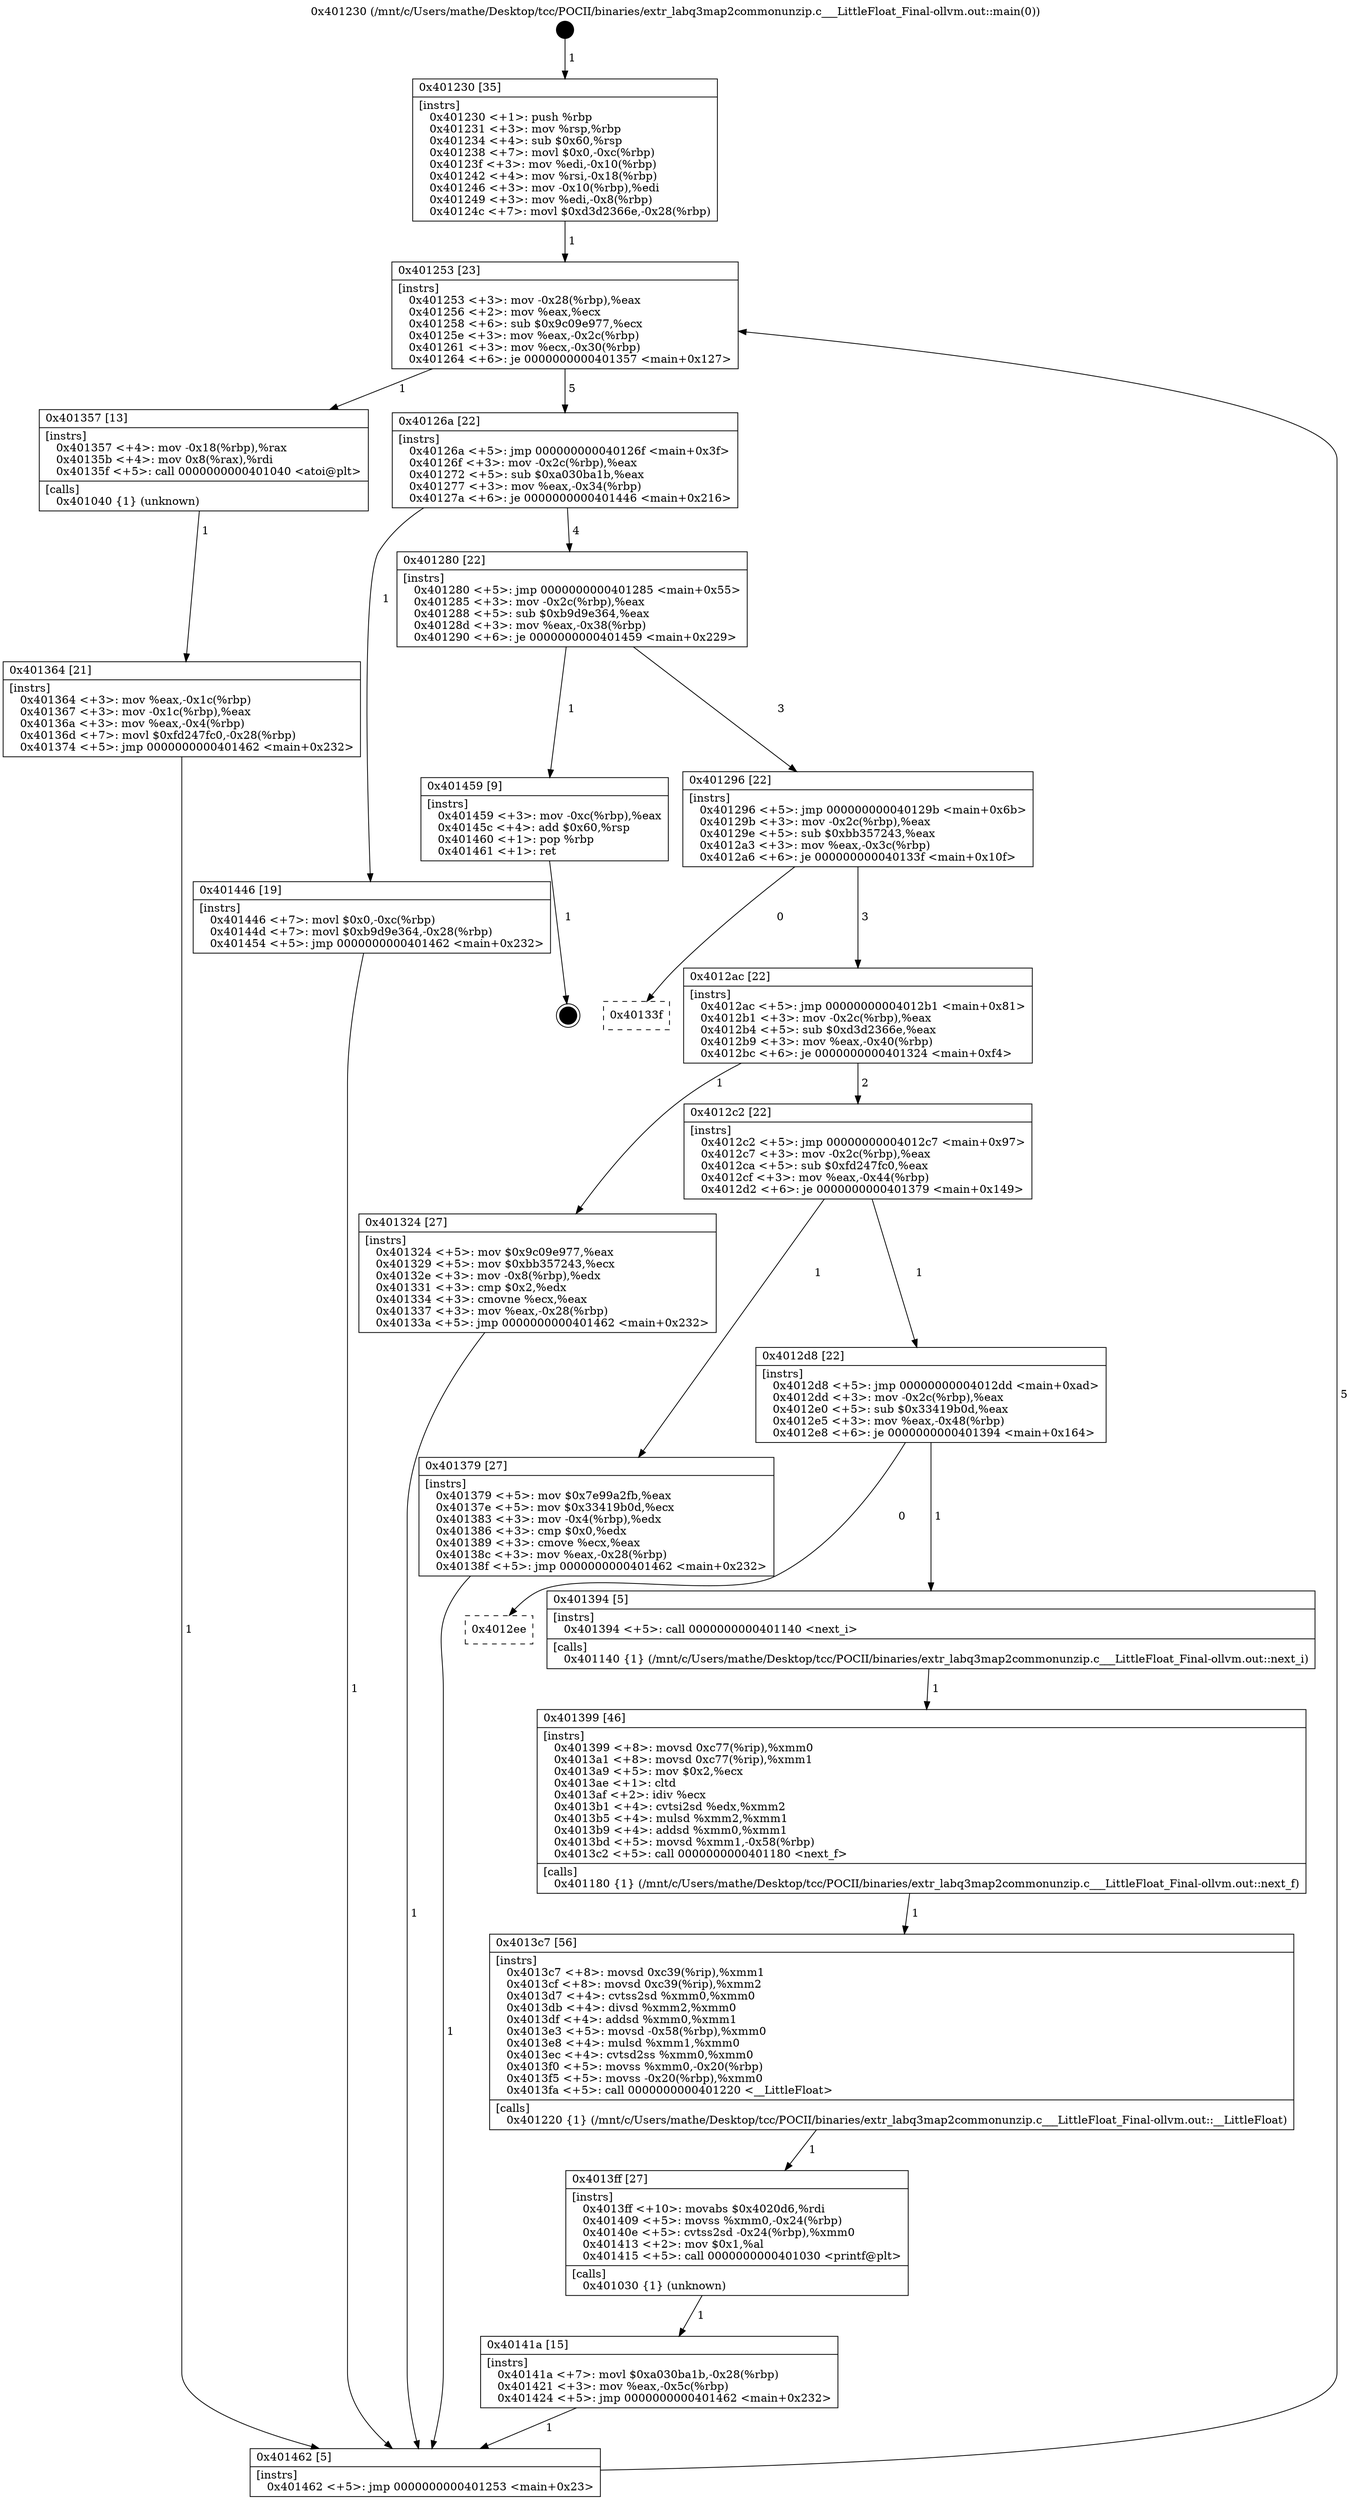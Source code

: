 digraph "0x401230" {
  label = "0x401230 (/mnt/c/Users/mathe/Desktop/tcc/POCII/binaries/extr_labq3map2commonunzip.c___LittleFloat_Final-ollvm.out::main(0))"
  labelloc = "t"
  node[shape=record]

  Entry [label="",width=0.3,height=0.3,shape=circle,fillcolor=black,style=filled]
  "0x401253" [label="{
     0x401253 [23]\l
     | [instrs]\l
     &nbsp;&nbsp;0x401253 \<+3\>: mov -0x28(%rbp),%eax\l
     &nbsp;&nbsp;0x401256 \<+2\>: mov %eax,%ecx\l
     &nbsp;&nbsp;0x401258 \<+6\>: sub $0x9c09e977,%ecx\l
     &nbsp;&nbsp;0x40125e \<+3\>: mov %eax,-0x2c(%rbp)\l
     &nbsp;&nbsp;0x401261 \<+3\>: mov %ecx,-0x30(%rbp)\l
     &nbsp;&nbsp;0x401264 \<+6\>: je 0000000000401357 \<main+0x127\>\l
  }"]
  "0x401357" [label="{
     0x401357 [13]\l
     | [instrs]\l
     &nbsp;&nbsp;0x401357 \<+4\>: mov -0x18(%rbp),%rax\l
     &nbsp;&nbsp;0x40135b \<+4\>: mov 0x8(%rax),%rdi\l
     &nbsp;&nbsp;0x40135f \<+5\>: call 0000000000401040 \<atoi@plt\>\l
     | [calls]\l
     &nbsp;&nbsp;0x401040 \{1\} (unknown)\l
  }"]
  "0x40126a" [label="{
     0x40126a [22]\l
     | [instrs]\l
     &nbsp;&nbsp;0x40126a \<+5\>: jmp 000000000040126f \<main+0x3f\>\l
     &nbsp;&nbsp;0x40126f \<+3\>: mov -0x2c(%rbp),%eax\l
     &nbsp;&nbsp;0x401272 \<+5\>: sub $0xa030ba1b,%eax\l
     &nbsp;&nbsp;0x401277 \<+3\>: mov %eax,-0x34(%rbp)\l
     &nbsp;&nbsp;0x40127a \<+6\>: je 0000000000401446 \<main+0x216\>\l
  }"]
  Exit [label="",width=0.3,height=0.3,shape=circle,fillcolor=black,style=filled,peripheries=2]
  "0x401446" [label="{
     0x401446 [19]\l
     | [instrs]\l
     &nbsp;&nbsp;0x401446 \<+7\>: movl $0x0,-0xc(%rbp)\l
     &nbsp;&nbsp;0x40144d \<+7\>: movl $0xb9d9e364,-0x28(%rbp)\l
     &nbsp;&nbsp;0x401454 \<+5\>: jmp 0000000000401462 \<main+0x232\>\l
  }"]
  "0x401280" [label="{
     0x401280 [22]\l
     | [instrs]\l
     &nbsp;&nbsp;0x401280 \<+5\>: jmp 0000000000401285 \<main+0x55\>\l
     &nbsp;&nbsp;0x401285 \<+3\>: mov -0x2c(%rbp),%eax\l
     &nbsp;&nbsp;0x401288 \<+5\>: sub $0xb9d9e364,%eax\l
     &nbsp;&nbsp;0x40128d \<+3\>: mov %eax,-0x38(%rbp)\l
     &nbsp;&nbsp;0x401290 \<+6\>: je 0000000000401459 \<main+0x229\>\l
  }"]
  "0x40141a" [label="{
     0x40141a [15]\l
     | [instrs]\l
     &nbsp;&nbsp;0x40141a \<+7\>: movl $0xa030ba1b,-0x28(%rbp)\l
     &nbsp;&nbsp;0x401421 \<+3\>: mov %eax,-0x5c(%rbp)\l
     &nbsp;&nbsp;0x401424 \<+5\>: jmp 0000000000401462 \<main+0x232\>\l
  }"]
  "0x401459" [label="{
     0x401459 [9]\l
     | [instrs]\l
     &nbsp;&nbsp;0x401459 \<+3\>: mov -0xc(%rbp),%eax\l
     &nbsp;&nbsp;0x40145c \<+4\>: add $0x60,%rsp\l
     &nbsp;&nbsp;0x401460 \<+1\>: pop %rbp\l
     &nbsp;&nbsp;0x401461 \<+1\>: ret\l
  }"]
  "0x401296" [label="{
     0x401296 [22]\l
     | [instrs]\l
     &nbsp;&nbsp;0x401296 \<+5\>: jmp 000000000040129b \<main+0x6b\>\l
     &nbsp;&nbsp;0x40129b \<+3\>: mov -0x2c(%rbp),%eax\l
     &nbsp;&nbsp;0x40129e \<+5\>: sub $0xbb357243,%eax\l
     &nbsp;&nbsp;0x4012a3 \<+3\>: mov %eax,-0x3c(%rbp)\l
     &nbsp;&nbsp;0x4012a6 \<+6\>: je 000000000040133f \<main+0x10f\>\l
  }"]
  "0x4013ff" [label="{
     0x4013ff [27]\l
     | [instrs]\l
     &nbsp;&nbsp;0x4013ff \<+10\>: movabs $0x4020d6,%rdi\l
     &nbsp;&nbsp;0x401409 \<+5\>: movss %xmm0,-0x24(%rbp)\l
     &nbsp;&nbsp;0x40140e \<+5\>: cvtss2sd -0x24(%rbp),%xmm0\l
     &nbsp;&nbsp;0x401413 \<+2\>: mov $0x1,%al\l
     &nbsp;&nbsp;0x401415 \<+5\>: call 0000000000401030 \<printf@plt\>\l
     | [calls]\l
     &nbsp;&nbsp;0x401030 \{1\} (unknown)\l
  }"]
  "0x40133f" [label="{
     0x40133f\l
  }", style=dashed]
  "0x4012ac" [label="{
     0x4012ac [22]\l
     | [instrs]\l
     &nbsp;&nbsp;0x4012ac \<+5\>: jmp 00000000004012b1 \<main+0x81\>\l
     &nbsp;&nbsp;0x4012b1 \<+3\>: mov -0x2c(%rbp),%eax\l
     &nbsp;&nbsp;0x4012b4 \<+5\>: sub $0xd3d2366e,%eax\l
     &nbsp;&nbsp;0x4012b9 \<+3\>: mov %eax,-0x40(%rbp)\l
     &nbsp;&nbsp;0x4012bc \<+6\>: je 0000000000401324 \<main+0xf4\>\l
  }"]
  "0x4013c7" [label="{
     0x4013c7 [56]\l
     | [instrs]\l
     &nbsp;&nbsp;0x4013c7 \<+8\>: movsd 0xc39(%rip),%xmm1\l
     &nbsp;&nbsp;0x4013cf \<+8\>: movsd 0xc39(%rip),%xmm2\l
     &nbsp;&nbsp;0x4013d7 \<+4\>: cvtss2sd %xmm0,%xmm0\l
     &nbsp;&nbsp;0x4013db \<+4\>: divsd %xmm2,%xmm0\l
     &nbsp;&nbsp;0x4013df \<+4\>: addsd %xmm0,%xmm1\l
     &nbsp;&nbsp;0x4013e3 \<+5\>: movsd -0x58(%rbp),%xmm0\l
     &nbsp;&nbsp;0x4013e8 \<+4\>: mulsd %xmm1,%xmm0\l
     &nbsp;&nbsp;0x4013ec \<+4\>: cvtsd2ss %xmm0,%xmm0\l
     &nbsp;&nbsp;0x4013f0 \<+5\>: movss %xmm0,-0x20(%rbp)\l
     &nbsp;&nbsp;0x4013f5 \<+5\>: movss -0x20(%rbp),%xmm0\l
     &nbsp;&nbsp;0x4013fa \<+5\>: call 0000000000401220 \<__LittleFloat\>\l
     | [calls]\l
     &nbsp;&nbsp;0x401220 \{1\} (/mnt/c/Users/mathe/Desktop/tcc/POCII/binaries/extr_labq3map2commonunzip.c___LittleFloat_Final-ollvm.out::__LittleFloat)\l
  }"]
  "0x401324" [label="{
     0x401324 [27]\l
     | [instrs]\l
     &nbsp;&nbsp;0x401324 \<+5\>: mov $0x9c09e977,%eax\l
     &nbsp;&nbsp;0x401329 \<+5\>: mov $0xbb357243,%ecx\l
     &nbsp;&nbsp;0x40132e \<+3\>: mov -0x8(%rbp),%edx\l
     &nbsp;&nbsp;0x401331 \<+3\>: cmp $0x2,%edx\l
     &nbsp;&nbsp;0x401334 \<+3\>: cmovne %ecx,%eax\l
     &nbsp;&nbsp;0x401337 \<+3\>: mov %eax,-0x28(%rbp)\l
     &nbsp;&nbsp;0x40133a \<+5\>: jmp 0000000000401462 \<main+0x232\>\l
  }"]
  "0x4012c2" [label="{
     0x4012c2 [22]\l
     | [instrs]\l
     &nbsp;&nbsp;0x4012c2 \<+5\>: jmp 00000000004012c7 \<main+0x97\>\l
     &nbsp;&nbsp;0x4012c7 \<+3\>: mov -0x2c(%rbp),%eax\l
     &nbsp;&nbsp;0x4012ca \<+5\>: sub $0xfd247fc0,%eax\l
     &nbsp;&nbsp;0x4012cf \<+3\>: mov %eax,-0x44(%rbp)\l
     &nbsp;&nbsp;0x4012d2 \<+6\>: je 0000000000401379 \<main+0x149\>\l
  }"]
  "0x401462" [label="{
     0x401462 [5]\l
     | [instrs]\l
     &nbsp;&nbsp;0x401462 \<+5\>: jmp 0000000000401253 \<main+0x23\>\l
  }"]
  "0x401230" [label="{
     0x401230 [35]\l
     | [instrs]\l
     &nbsp;&nbsp;0x401230 \<+1\>: push %rbp\l
     &nbsp;&nbsp;0x401231 \<+3\>: mov %rsp,%rbp\l
     &nbsp;&nbsp;0x401234 \<+4\>: sub $0x60,%rsp\l
     &nbsp;&nbsp;0x401238 \<+7\>: movl $0x0,-0xc(%rbp)\l
     &nbsp;&nbsp;0x40123f \<+3\>: mov %edi,-0x10(%rbp)\l
     &nbsp;&nbsp;0x401242 \<+4\>: mov %rsi,-0x18(%rbp)\l
     &nbsp;&nbsp;0x401246 \<+3\>: mov -0x10(%rbp),%edi\l
     &nbsp;&nbsp;0x401249 \<+3\>: mov %edi,-0x8(%rbp)\l
     &nbsp;&nbsp;0x40124c \<+7\>: movl $0xd3d2366e,-0x28(%rbp)\l
  }"]
  "0x401364" [label="{
     0x401364 [21]\l
     | [instrs]\l
     &nbsp;&nbsp;0x401364 \<+3\>: mov %eax,-0x1c(%rbp)\l
     &nbsp;&nbsp;0x401367 \<+3\>: mov -0x1c(%rbp),%eax\l
     &nbsp;&nbsp;0x40136a \<+3\>: mov %eax,-0x4(%rbp)\l
     &nbsp;&nbsp;0x40136d \<+7\>: movl $0xfd247fc0,-0x28(%rbp)\l
     &nbsp;&nbsp;0x401374 \<+5\>: jmp 0000000000401462 \<main+0x232\>\l
  }"]
  "0x401399" [label="{
     0x401399 [46]\l
     | [instrs]\l
     &nbsp;&nbsp;0x401399 \<+8\>: movsd 0xc77(%rip),%xmm0\l
     &nbsp;&nbsp;0x4013a1 \<+8\>: movsd 0xc77(%rip),%xmm1\l
     &nbsp;&nbsp;0x4013a9 \<+5\>: mov $0x2,%ecx\l
     &nbsp;&nbsp;0x4013ae \<+1\>: cltd\l
     &nbsp;&nbsp;0x4013af \<+2\>: idiv %ecx\l
     &nbsp;&nbsp;0x4013b1 \<+4\>: cvtsi2sd %edx,%xmm2\l
     &nbsp;&nbsp;0x4013b5 \<+4\>: mulsd %xmm2,%xmm1\l
     &nbsp;&nbsp;0x4013b9 \<+4\>: addsd %xmm0,%xmm1\l
     &nbsp;&nbsp;0x4013bd \<+5\>: movsd %xmm1,-0x58(%rbp)\l
     &nbsp;&nbsp;0x4013c2 \<+5\>: call 0000000000401180 \<next_f\>\l
     | [calls]\l
     &nbsp;&nbsp;0x401180 \{1\} (/mnt/c/Users/mathe/Desktop/tcc/POCII/binaries/extr_labq3map2commonunzip.c___LittleFloat_Final-ollvm.out::next_f)\l
  }"]
  "0x401379" [label="{
     0x401379 [27]\l
     | [instrs]\l
     &nbsp;&nbsp;0x401379 \<+5\>: mov $0x7e99a2fb,%eax\l
     &nbsp;&nbsp;0x40137e \<+5\>: mov $0x33419b0d,%ecx\l
     &nbsp;&nbsp;0x401383 \<+3\>: mov -0x4(%rbp),%edx\l
     &nbsp;&nbsp;0x401386 \<+3\>: cmp $0x0,%edx\l
     &nbsp;&nbsp;0x401389 \<+3\>: cmove %ecx,%eax\l
     &nbsp;&nbsp;0x40138c \<+3\>: mov %eax,-0x28(%rbp)\l
     &nbsp;&nbsp;0x40138f \<+5\>: jmp 0000000000401462 \<main+0x232\>\l
  }"]
  "0x4012d8" [label="{
     0x4012d8 [22]\l
     | [instrs]\l
     &nbsp;&nbsp;0x4012d8 \<+5\>: jmp 00000000004012dd \<main+0xad\>\l
     &nbsp;&nbsp;0x4012dd \<+3\>: mov -0x2c(%rbp),%eax\l
     &nbsp;&nbsp;0x4012e0 \<+5\>: sub $0x33419b0d,%eax\l
     &nbsp;&nbsp;0x4012e5 \<+3\>: mov %eax,-0x48(%rbp)\l
     &nbsp;&nbsp;0x4012e8 \<+6\>: je 0000000000401394 \<main+0x164\>\l
  }"]
  "0x4012ee" [label="{
     0x4012ee\l
  }", style=dashed]
  "0x401394" [label="{
     0x401394 [5]\l
     | [instrs]\l
     &nbsp;&nbsp;0x401394 \<+5\>: call 0000000000401140 \<next_i\>\l
     | [calls]\l
     &nbsp;&nbsp;0x401140 \{1\} (/mnt/c/Users/mathe/Desktop/tcc/POCII/binaries/extr_labq3map2commonunzip.c___LittleFloat_Final-ollvm.out::next_i)\l
  }"]
  Entry -> "0x401230" [label=" 1"]
  "0x401253" -> "0x401357" [label=" 1"]
  "0x401253" -> "0x40126a" [label=" 5"]
  "0x401459" -> Exit [label=" 1"]
  "0x40126a" -> "0x401446" [label=" 1"]
  "0x40126a" -> "0x401280" [label=" 4"]
  "0x401446" -> "0x401462" [label=" 1"]
  "0x401280" -> "0x401459" [label=" 1"]
  "0x401280" -> "0x401296" [label=" 3"]
  "0x40141a" -> "0x401462" [label=" 1"]
  "0x401296" -> "0x40133f" [label=" 0"]
  "0x401296" -> "0x4012ac" [label=" 3"]
  "0x4013ff" -> "0x40141a" [label=" 1"]
  "0x4012ac" -> "0x401324" [label=" 1"]
  "0x4012ac" -> "0x4012c2" [label=" 2"]
  "0x401324" -> "0x401462" [label=" 1"]
  "0x401230" -> "0x401253" [label=" 1"]
  "0x401462" -> "0x401253" [label=" 5"]
  "0x401357" -> "0x401364" [label=" 1"]
  "0x401364" -> "0x401462" [label=" 1"]
  "0x4013c7" -> "0x4013ff" [label=" 1"]
  "0x4012c2" -> "0x401379" [label=" 1"]
  "0x4012c2" -> "0x4012d8" [label=" 1"]
  "0x401379" -> "0x401462" [label=" 1"]
  "0x401399" -> "0x4013c7" [label=" 1"]
  "0x4012d8" -> "0x401394" [label=" 1"]
  "0x4012d8" -> "0x4012ee" [label=" 0"]
  "0x401394" -> "0x401399" [label=" 1"]
}
